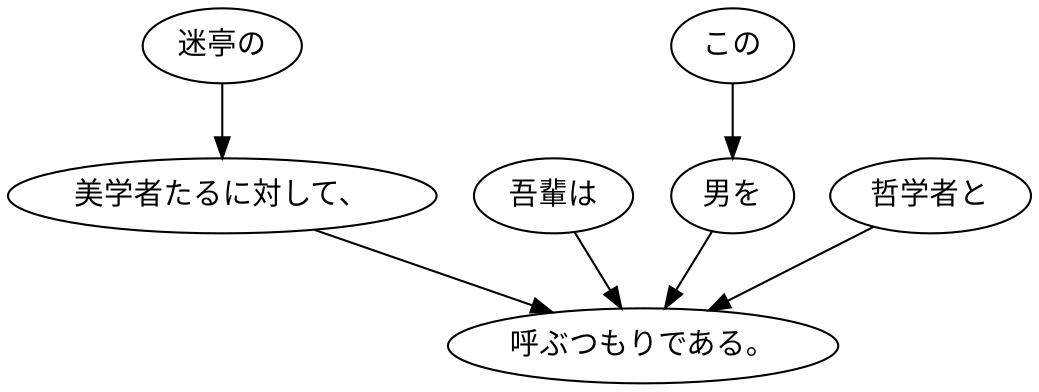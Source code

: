 digraph graph5447 {
	node0 [label="迷亭の"];
	node1 [label="美学者たるに対して、"];
	node2 [label="吾輩は"];
	node3 [label="この"];
	node4 [label="男を"];
	node5 [label="哲学者と"];
	node6 [label="呼ぶつもりである。"];
	node0 -> node1;
	node1 -> node6;
	node2 -> node6;
	node3 -> node4;
	node4 -> node6;
	node5 -> node6;
}
